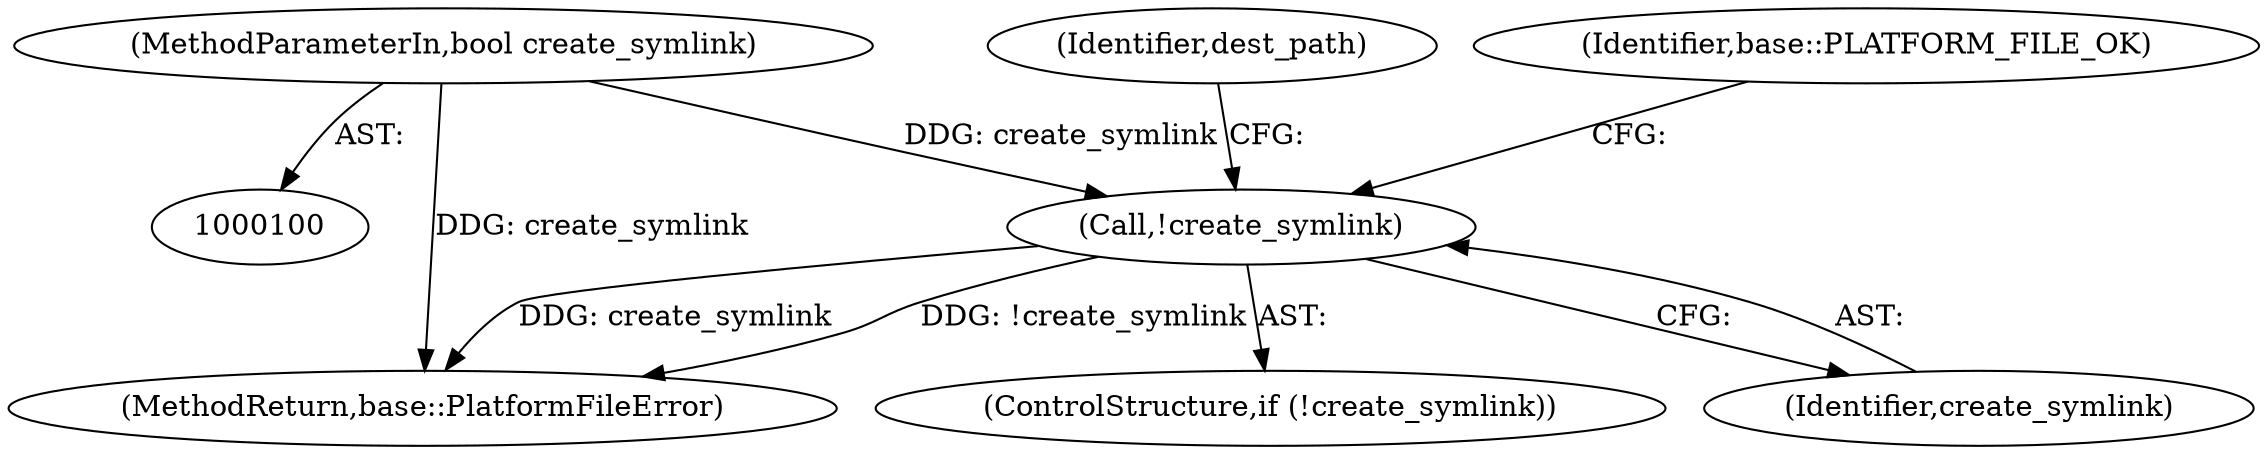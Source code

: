 digraph "0_Chrome_baef1ffd73db183ca50c854e1779ed7f6e5100a8_1@API" {
"1000217" [label="(Call,!create_symlink)"];
"1000105" [label="(MethodParameterIn,bool create_symlink)"];
"1000224" [label="(Identifier,dest_path)"];
"1000258" [label="(MethodReturn,base::PlatformFileError)"];
"1000216" [label="(ControlStructure,if (!create_symlink))"];
"1000105" [label="(MethodParameterIn,bool create_symlink)"];
"1000220" [label="(Identifier,base::PLATFORM_FILE_OK)"];
"1000217" [label="(Call,!create_symlink)"];
"1000218" [label="(Identifier,create_symlink)"];
"1000217" -> "1000216"  [label="AST: "];
"1000217" -> "1000218"  [label="CFG: "];
"1000218" -> "1000217"  [label="AST: "];
"1000220" -> "1000217"  [label="CFG: "];
"1000224" -> "1000217"  [label="CFG: "];
"1000217" -> "1000258"  [label="DDG: !create_symlink"];
"1000217" -> "1000258"  [label="DDG: create_symlink"];
"1000105" -> "1000217"  [label="DDG: create_symlink"];
"1000105" -> "1000100"  [label="AST: "];
"1000105" -> "1000258"  [label="DDG: create_symlink"];
}
